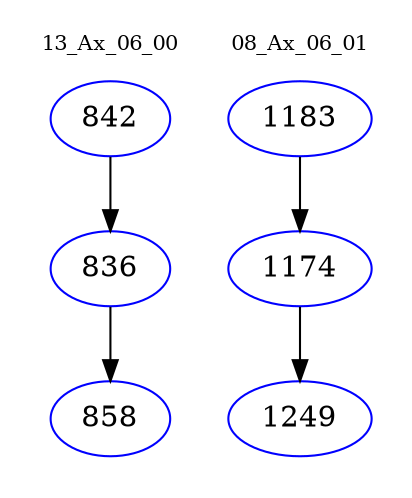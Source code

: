 digraph{
subgraph cluster_0 {
color = white
label = "13_Ax_06_00";
fontsize=10;
T0_842 [label="842", color="blue"]
T0_842 -> T0_836 [color="black"]
T0_836 [label="836", color="blue"]
T0_836 -> T0_858 [color="black"]
T0_858 [label="858", color="blue"]
}
subgraph cluster_1 {
color = white
label = "08_Ax_06_01";
fontsize=10;
T1_1183 [label="1183", color="blue"]
T1_1183 -> T1_1174 [color="black"]
T1_1174 [label="1174", color="blue"]
T1_1174 -> T1_1249 [color="black"]
T1_1249 [label="1249", color="blue"]
}
}

